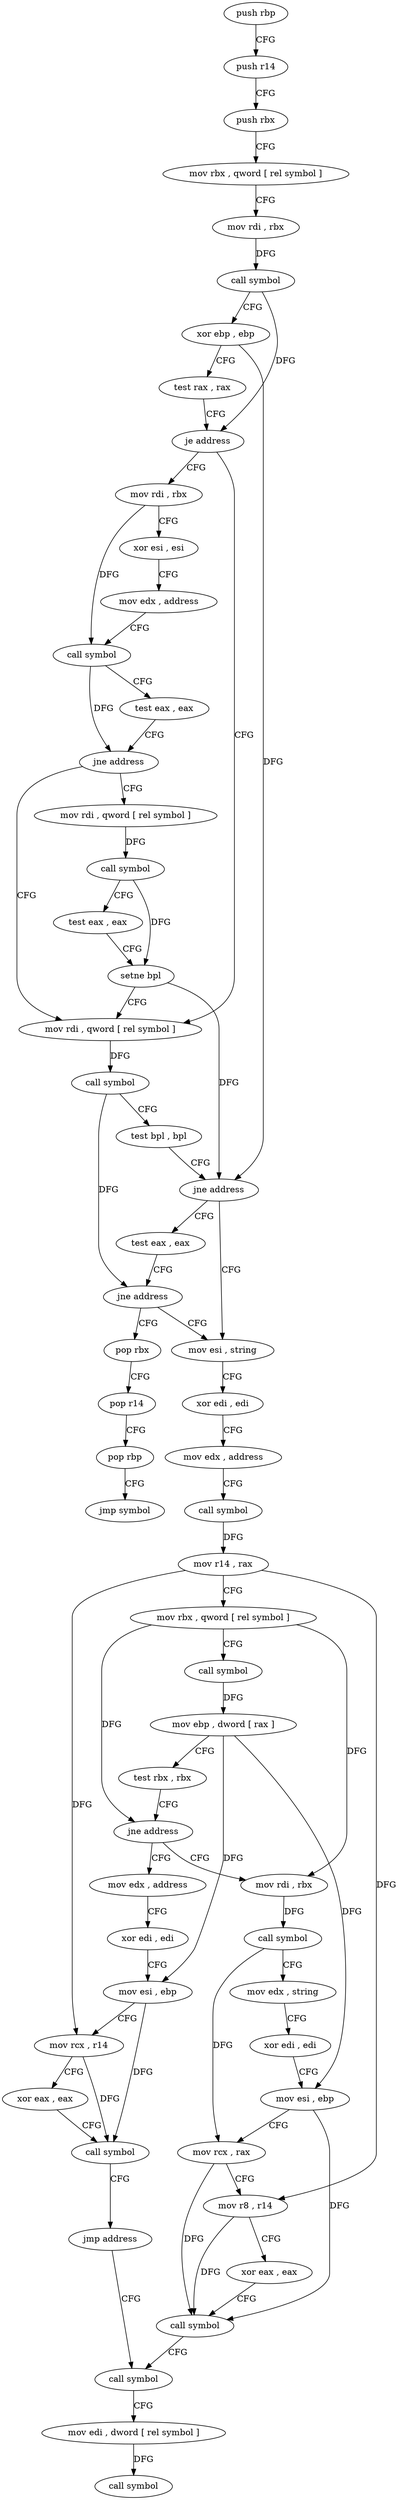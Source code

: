 digraph "func" {
"4234096" [label = "push rbp" ]
"4234097" [label = "push r14" ]
"4234099" [label = "push rbx" ]
"4234100" [label = "mov rbx , qword [ rel symbol ]" ]
"4234107" [label = "mov rdi , rbx" ]
"4234110" [label = "call symbol" ]
"4234115" [label = "xor ebp , ebp" ]
"4234117" [label = "test rax , rax" ]
"4234120" [label = "je address" ]
"4234159" [label = "mov rdi , qword [ rel symbol ]" ]
"4234122" [label = "mov rdi , rbx" ]
"4234166" [label = "call symbol" ]
"4234171" [label = "test bpl , bpl" ]
"4234174" [label = "jne address" ]
"4234189" [label = "mov esi , string" ]
"4234176" [label = "test eax , eax" ]
"4234125" [label = "xor esi , esi" ]
"4234127" [label = "mov edx , address" ]
"4234132" [label = "call symbol" ]
"4234137" [label = "test eax , eax" ]
"4234139" [label = "jne address" ]
"4234141" [label = "mov rdi , qword [ rel symbol ]" ]
"4234194" [label = "xor edi , edi" ]
"4234196" [label = "mov edx , address" ]
"4234201" [label = "call symbol" ]
"4234206" [label = "mov r14 , rax" ]
"4234209" [label = "mov rbx , qword [ rel symbol ]" ]
"4234216" [label = "call symbol" ]
"4234221" [label = "mov ebp , dword [ rax ]" ]
"4234223" [label = "test rbx , rbx" ]
"4234226" [label = "jne address" ]
"4234249" [label = "mov rdi , rbx" ]
"4234228" [label = "mov edx , address" ]
"4234178" [label = "jne address" ]
"4234180" [label = "pop rbx" ]
"4234148" [label = "call symbol" ]
"4234153" [label = "test eax , eax" ]
"4234155" [label = "setne bpl" ]
"4234252" [label = "call symbol" ]
"4234257" [label = "mov edx , string" ]
"4234262" [label = "xor edi , edi" ]
"4234264" [label = "mov esi , ebp" ]
"4234266" [label = "mov rcx , rax" ]
"4234269" [label = "mov r8 , r14" ]
"4234272" [label = "xor eax , eax" ]
"4234274" [label = "call symbol" ]
"4234279" [label = "call symbol" ]
"4234233" [label = "xor edi , edi" ]
"4234235" [label = "mov esi , ebp" ]
"4234237" [label = "mov rcx , r14" ]
"4234240" [label = "xor eax , eax" ]
"4234242" [label = "call symbol" ]
"4234247" [label = "jmp address" ]
"4234181" [label = "pop r14" ]
"4234183" [label = "pop rbp" ]
"4234184" [label = "jmp symbol" ]
"4234284" [label = "mov edi , dword [ rel symbol ]" ]
"4234290" [label = "call symbol" ]
"4234096" -> "4234097" [ label = "CFG" ]
"4234097" -> "4234099" [ label = "CFG" ]
"4234099" -> "4234100" [ label = "CFG" ]
"4234100" -> "4234107" [ label = "CFG" ]
"4234107" -> "4234110" [ label = "DFG" ]
"4234110" -> "4234115" [ label = "CFG" ]
"4234110" -> "4234120" [ label = "DFG" ]
"4234115" -> "4234117" [ label = "CFG" ]
"4234115" -> "4234174" [ label = "DFG" ]
"4234117" -> "4234120" [ label = "CFG" ]
"4234120" -> "4234159" [ label = "CFG" ]
"4234120" -> "4234122" [ label = "CFG" ]
"4234159" -> "4234166" [ label = "DFG" ]
"4234122" -> "4234125" [ label = "CFG" ]
"4234122" -> "4234132" [ label = "DFG" ]
"4234166" -> "4234171" [ label = "CFG" ]
"4234166" -> "4234178" [ label = "DFG" ]
"4234171" -> "4234174" [ label = "CFG" ]
"4234174" -> "4234189" [ label = "CFG" ]
"4234174" -> "4234176" [ label = "CFG" ]
"4234189" -> "4234194" [ label = "CFG" ]
"4234176" -> "4234178" [ label = "CFG" ]
"4234125" -> "4234127" [ label = "CFG" ]
"4234127" -> "4234132" [ label = "CFG" ]
"4234132" -> "4234137" [ label = "CFG" ]
"4234132" -> "4234139" [ label = "DFG" ]
"4234137" -> "4234139" [ label = "CFG" ]
"4234139" -> "4234159" [ label = "CFG" ]
"4234139" -> "4234141" [ label = "CFG" ]
"4234141" -> "4234148" [ label = "DFG" ]
"4234194" -> "4234196" [ label = "CFG" ]
"4234196" -> "4234201" [ label = "CFG" ]
"4234201" -> "4234206" [ label = "DFG" ]
"4234206" -> "4234209" [ label = "CFG" ]
"4234206" -> "4234269" [ label = "DFG" ]
"4234206" -> "4234237" [ label = "DFG" ]
"4234209" -> "4234216" [ label = "CFG" ]
"4234209" -> "4234226" [ label = "DFG" ]
"4234209" -> "4234249" [ label = "DFG" ]
"4234216" -> "4234221" [ label = "DFG" ]
"4234221" -> "4234223" [ label = "CFG" ]
"4234221" -> "4234264" [ label = "DFG" ]
"4234221" -> "4234235" [ label = "DFG" ]
"4234223" -> "4234226" [ label = "CFG" ]
"4234226" -> "4234249" [ label = "CFG" ]
"4234226" -> "4234228" [ label = "CFG" ]
"4234249" -> "4234252" [ label = "DFG" ]
"4234228" -> "4234233" [ label = "CFG" ]
"4234178" -> "4234189" [ label = "CFG" ]
"4234178" -> "4234180" [ label = "CFG" ]
"4234180" -> "4234181" [ label = "CFG" ]
"4234148" -> "4234153" [ label = "CFG" ]
"4234148" -> "4234155" [ label = "DFG" ]
"4234153" -> "4234155" [ label = "CFG" ]
"4234155" -> "4234159" [ label = "CFG" ]
"4234155" -> "4234174" [ label = "DFG" ]
"4234252" -> "4234257" [ label = "CFG" ]
"4234252" -> "4234266" [ label = "DFG" ]
"4234257" -> "4234262" [ label = "CFG" ]
"4234262" -> "4234264" [ label = "CFG" ]
"4234264" -> "4234266" [ label = "CFG" ]
"4234264" -> "4234274" [ label = "DFG" ]
"4234266" -> "4234269" [ label = "CFG" ]
"4234266" -> "4234274" [ label = "DFG" ]
"4234269" -> "4234272" [ label = "CFG" ]
"4234269" -> "4234274" [ label = "DFG" ]
"4234272" -> "4234274" [ label = "CFG" ]
"4234274" -> "4234279" [ label = "CFG" ]
"4234279" -> "4234284" [ label = "CFG" ]
"4234233" -> "4234235" [ label = "CFG" ]
"4234235" -> "4234237" [ label = "CFG" ]
"4234235" -> "4234242" [ label = "DFG" ]
"4234237" -> "4234240" [ label = "CFG" ]
"4234237" -> "4234242" [ label = "DFG" ]
"4234240" -> "4234242" [ label = "CFG" ]
"4234242" -> "4234247" [ label = "CFG" ]
"4234247" -> "4234279" [ label = "CFG" ]
"4234181" -> "4234183" [ label = "CFG" ]
"4234183" -> "4234184" [ label = "CFG" ]
"4234284" -> "4234290" [ label = "DFG" ]
}
